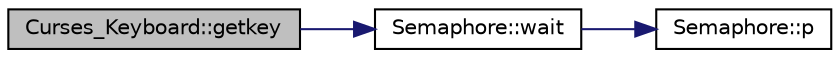 digraph G
{
  bgcolor="transparent";
  edge [fontname="Helvetica",fontsize="10",labelfontname="Helvetica",labelfontsize="10"];
  node [fontname="Helvetica",fontsize="10",shape=record];
  rankdir="LR";
  Node1 [label="Curses_Keyboard::getkey",height=0.2,width=0.4,color="black", fillcolor="grey75", style="filled" fontcolor="black"];
  Node1 -> Node2 [color="midnightblue",fontsize="10",style="solid",fontname="Helvetica"];
  Node2 [label="Semaphore::wait",height=0.2,width=0.4,color="black",URL="$classSemaphore.html#a85500356c2f7d1057d4568227e7f35b7",tooltip="Decrease value or block calling thread."];
  Node2 -> Node3 [color="midnightblue",fontsize="10",style="solid",fontname="Helvetica"];
  Node3 [label="Semaphore::p",height=0.2,width=0.4,color="black",URL="$classSemaphore.html#a3ece53ecda8bbf021a3584b5f8154438",tooltip="Decrease value or block calling thread."];
}
